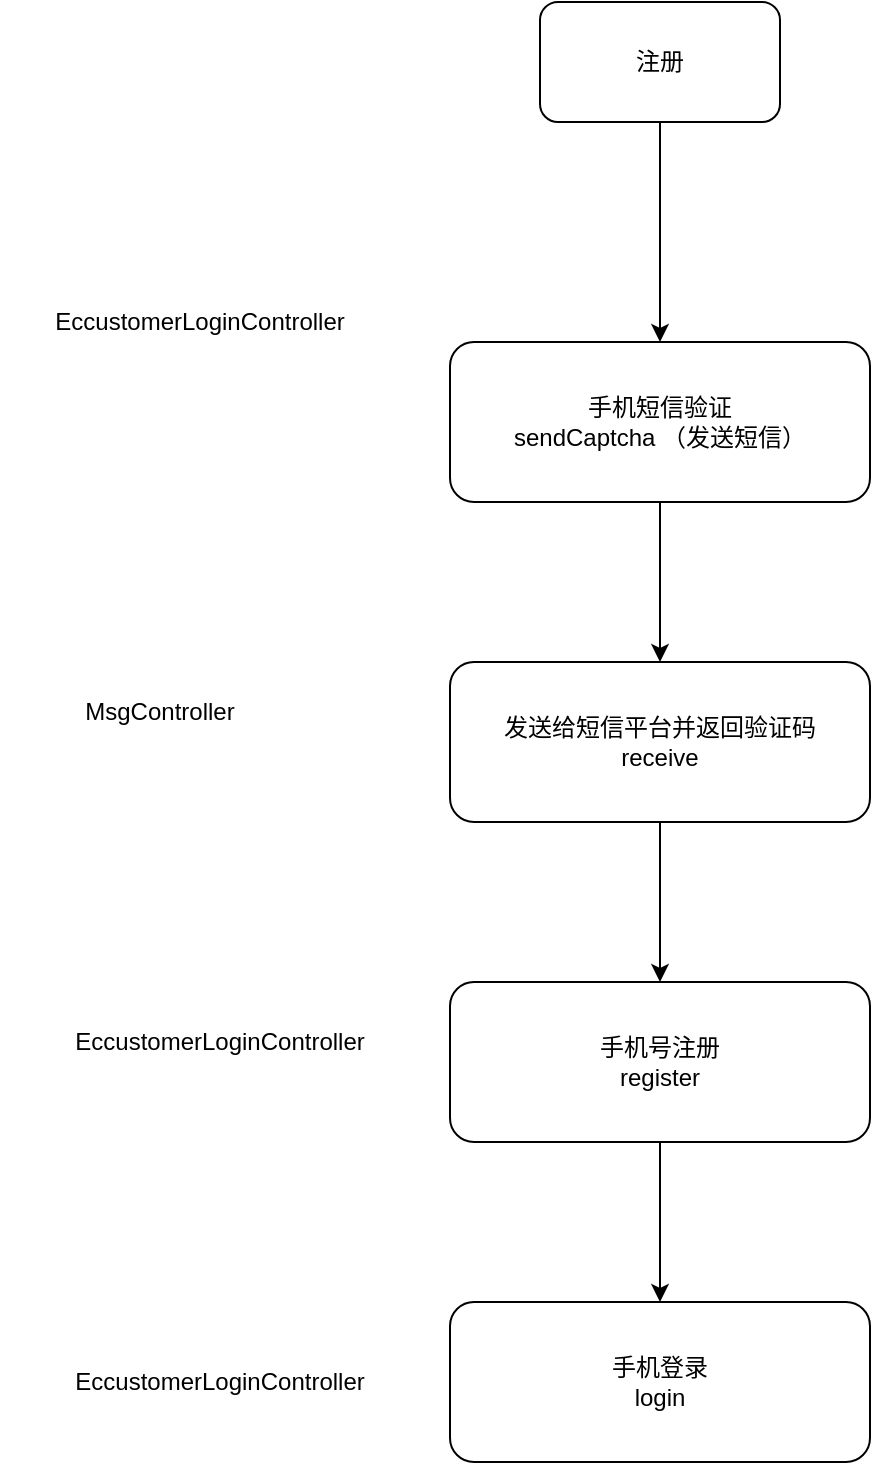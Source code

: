 <mxfile version="12.6.8" type="github">
  <diagram id="S7afa7Z-TxTpa0PrKAXz" name="第 1 页">
    <mxGraphModel dx="1250" dy="549" grid="1" gridSize="10" guides="1" tooltips="1" connect="1" arrows="1" fold="1" page="1" pageScale="1" pageWidth="827" pageHeight="1169" math="0" shadow="0">
      <root>
        <mxCell id="0"/>
        <mxCell id="1" parent="0"/>
        <mxCell id="pSpabfDgvdQUFJQj2VDJ-5" value="" style="edgeStyle=orthogonalEdgeStyle;rounded=0;orthogonalLoop=1;jettySize=auto;html=1;" edge="1" parent="1" source="pSpabfDgvdQUFJQj2VDJ-1" target="pSpabfDgvdQUFJQj2VDJ-4">
          <mxGeometry relative="1" as="geometry"/>
        </mxCell>
        <mxCell id="pSpabfDgvdQUFJQj2VDJ-1" value="注册" style="rounded=1;whiteSpace=wrap;html=1;" vertex="1" parent="1">
          <mxGeometry x="380" y="40" width="120" height="60" as="geometry"/>
        </mxCell>
        <mxCell id="pSpabfDgvdQUFJQj2VDJ-9" value="" style="edgeStyle=orthogonalEdgeStyle;rounded=0;orthogonalLoop=1;jettySize=auto;html=1;" edge="1" parent="1" source="pSpabfDgvdQUFJQj2VDJ-4" target="pSpabfDgvdQUFJQj2VDJ-8">
          <mxGeometry relative="1" as="geometry"/>
        </mxCell>
        <mxCell id="pSpabfDgvdQUFJQj2VDJ-4" value="手机短信验证&lt;br&gt;sendCaptcha （发送短信）" style="rounded=1;whiteSpace=wrap;html=1;" vertex="1" parent="1">
          <mxGeometry x="335" y="210" width="210" height="80" as="geometry"/>
        </mxCell>
        <mxCell id="pSpabfDgvdQUFJQj2VDJ-12" value="" style="edgeStyle=orthogonalEdgeStyle;rounded=0;orthogonalLoop=1;jettySize=auto;html=1;" edge="1" parent="1" source="pSpabfDgvdQUFJQj2VDJ-8" target="pSpabfDgvdQUFJQj2VDJ-11">
          <mxGeometry relative="1" as="geometry"/>
        </mxCell>
        <mxCell id="pSpabfDgvdQUFJQj2VDJ-8" value="发送给短信平台并返回验证码&lt;br&gt;receive" style="rounded=1;whiteSpace=wrap;html=1;" vertex="1" parent="1">
          <mxGeometry x="335" y="370" width="210" height="80" as="geometry"/>
        </mxCell>
        <mxCell id="pSpabfDgvdQUFJQj2VDJ-14" value="" style="edgeStyle=orthogonalEdgeStyle;rounded=0;orthogonalLoop=1;jettySize=auto;html=1;" edge="1" parent="1" source="pSpabfDgvdQUFJQj2VDJ-11" target="pSpabfDgvdQUFJQj2VDJ-13">
          <mxGeometry relative="1" as="geometry"/>
        </mxCell>
        <mxCell id="pSpabfDgvdQUFJQj2VDJ-11" value="手机号注册&lt;br&gt;register" style="rounded=1;whiteSpace=wrap;html=1;" vertex="1" parent="1">
          <mxGeometry x="335" y="530" width="210" height="80" as="geometry"/>
        </mxCell>
        <mxCell id="pSpabfDgvdQUFJQj2VDJ-13" value="手机登录&lt;br&gt;login" style="rounded=1;whiteSpace=wrap;html=1;" vertex="1" parent="1">
          <mxGeometry x="335" y="690" width="210" height="80" as="geometry"/>
        </mxCell>
        <mxCell id="pSpabfDgvdQUFJQj2VDJ-6" value="EccustomerLoginController" style="text;html=1;strokeColor=none;fillColor=none;align=center;verticalAlign=middle;whiteSpace=wrap;rounded=0;" vertex="1" parent="1">
          <mxGeometry x="190" y="190" width="40" height="20" as="geometry"/>
        </mxCell>
        <mxCell id="pSpabfDgvdQUFJQj2VDJ-10" value="MsgController" style="text;html=1;strokeColor=none;fillColor=none;align=center;verticalAlign=middle;whiteSpace=wrap;rounded=0;" vertex="1" parent="1">
          <mxGeometry x="110" y="380" width="160" height="30" as="geometry"/>
        </mxCell>
        <mxCell id="pSpabfDgvdQUFJQj2VDJ-15" value="EccustomerLoginController" style="text;html=1;strokeColor=none;fillColor=none;align=center;verticalAlign=middle;whiteSpace=wrap;rounded=0;" vertex="1" parent="1">
          <mxGeometry x="200" y="550" width="40" height="20" as="geometry"/>
        </mxCell>
        <mxCell id="pSpabfDgvdQUFJQj2VDJ-16" value="EccustomerLoginController" style="text;html=1;strokeColor=none;fillColor=none;align=center;verticalAlign=middle;whiteSpace=wrap;rounded=0;" vertex="1" parent="1">
          <mxGeometry x="200" y="720" width="40" height="20" as="geometry"/>
        </mxCell>
      </root>
    </mxGraphModel>
  </diagram>
</mxfile>
